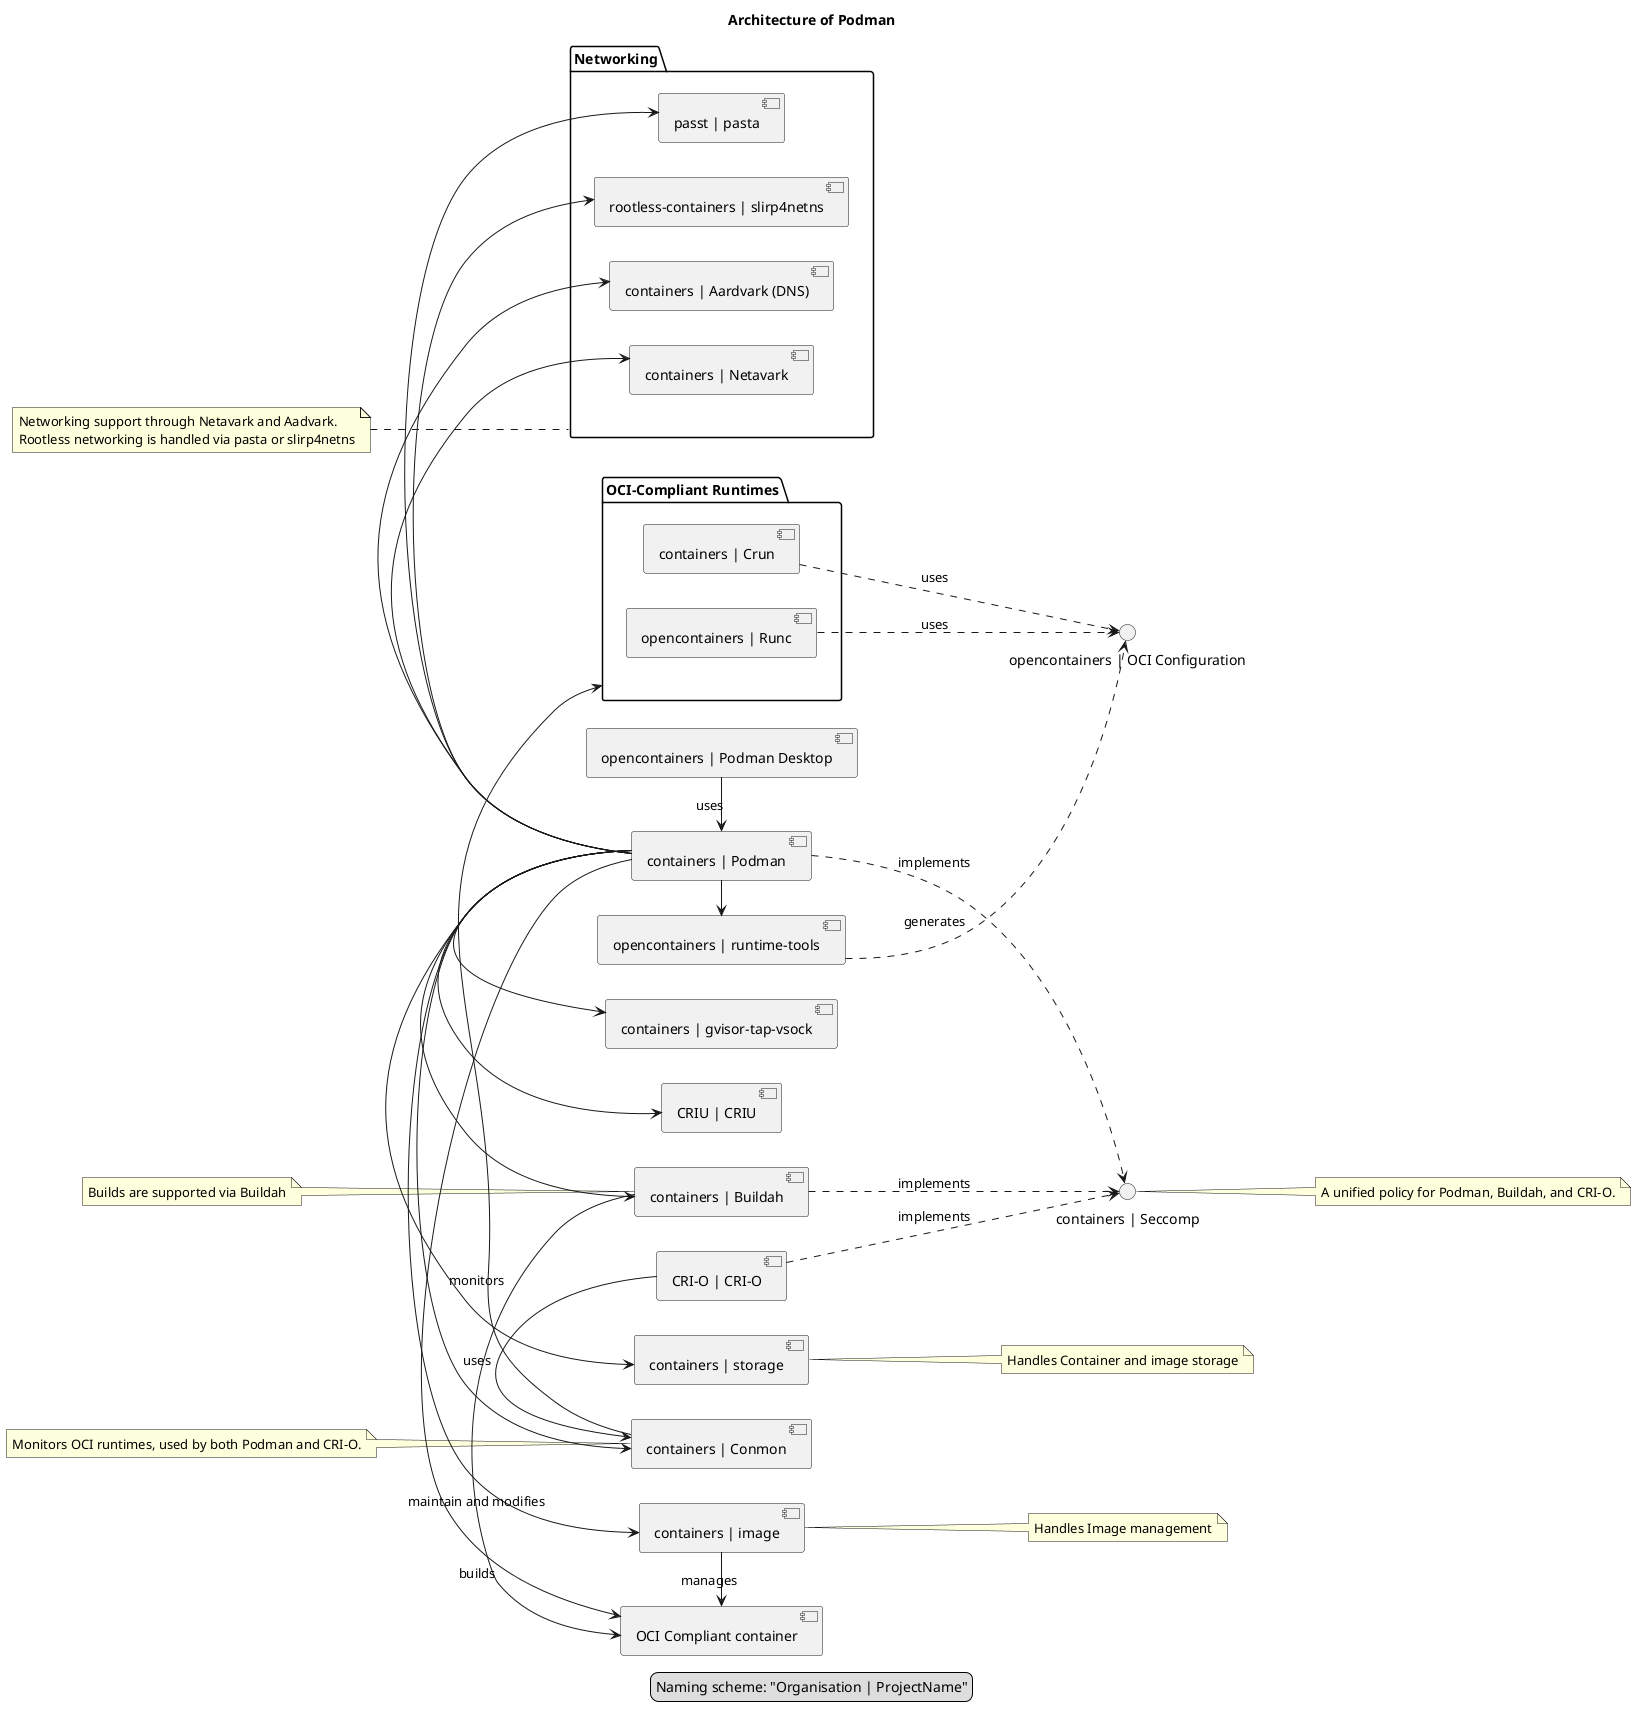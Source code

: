 @startuml
skinparam useOrthogonalEdges true
title Architecture of Podman
left to right direction
legend "Naming scheme: "Organisation | ProjectName""
interface "opencontainers | OCI Configuration" as OCI_Config
component "opencontainers | runtime-tools" as Runtimetools

component "opencontainers | Podman Desktop" as PodmanDesktop

package "OCI-Compliant Runtimes" as  OCIRuntimeTools {
    [opencontainers | Runc] as runc
    [containers | Crun] as crun
}
component "containers | Buildah" as Buildah


component "containers | image" as Image 

component "containers | gvisor-tap-vsock" as gvisor
component "OCI Compliant image" as OCIImage 
component "OCI Compliant container" as OCIImage 
component "containers | storage" as Storage
package "Networking" {

component "containers | Netavark" as Netavark
component "containers | Aardvark (DNS)" as Aardvark
component "passt | pasta" as pasta 
component "rootless-containers | slirp4netns" as slirp4netns

}

component "containers | Conmon" as Conmon


interface "containers | Seccomp" as Seccomp
component "containers | Podman" as Podman
component "CRI-O | CRI-O" as CRIO
component "CRIU | CRIU" as CRIU

' Updated connections (you might need to adjust ordering or add further placement hints)
' Buildah -> OCIRuntimeTools
' Podman -> OCIRuntimeTools


Image -> OCIImage : manages
Buildah -> OCIImage : builds
Podman -> OCIImage : maintain and modifies
PodmanDesktop -> Podman : uses

CRIO   -> Conmon : uses
Conmon -> OCIRuntimeTools : monitors
Podman -> Runtimetools

' Note: Ensure the component names match the alias names defined above
Runtimetools ..> OCI_Config: generates
runc ..> OCI_Config : uses
crun ..> OCI_Config : uses

Buildah ..> Seccomp : implements
Podman ..> Seccomp : implements
CRIO ..> Seccomp : implements

Podman -> gvisor
Podman -> Conmon
Podman -> Buildah
Podman -> pasta
Podman -> slirp4netns
Podman -> Aardvark
Podman -> Netavark
Podman -> Storage
Podman -> Image
Podman -> CRIU

' Note section
note right of [Image]
Handles Image management
end note
note right of [Storage]
Handles Container and image storage
end note
note left of Networking
Networking support through Netavark and Aadvark.
Rootless networking is handled via pasta or slirp4netns
end note

note left of [Buildah]
Builds are supported via Buildah
end note

note left of [Conmon]
Monitors OCI runtimes, used by both Podman and CRI-O.
end note

note right of Seccomp
A unified policy for Podman, Buildah, and CRI-O.
end note
@enduml